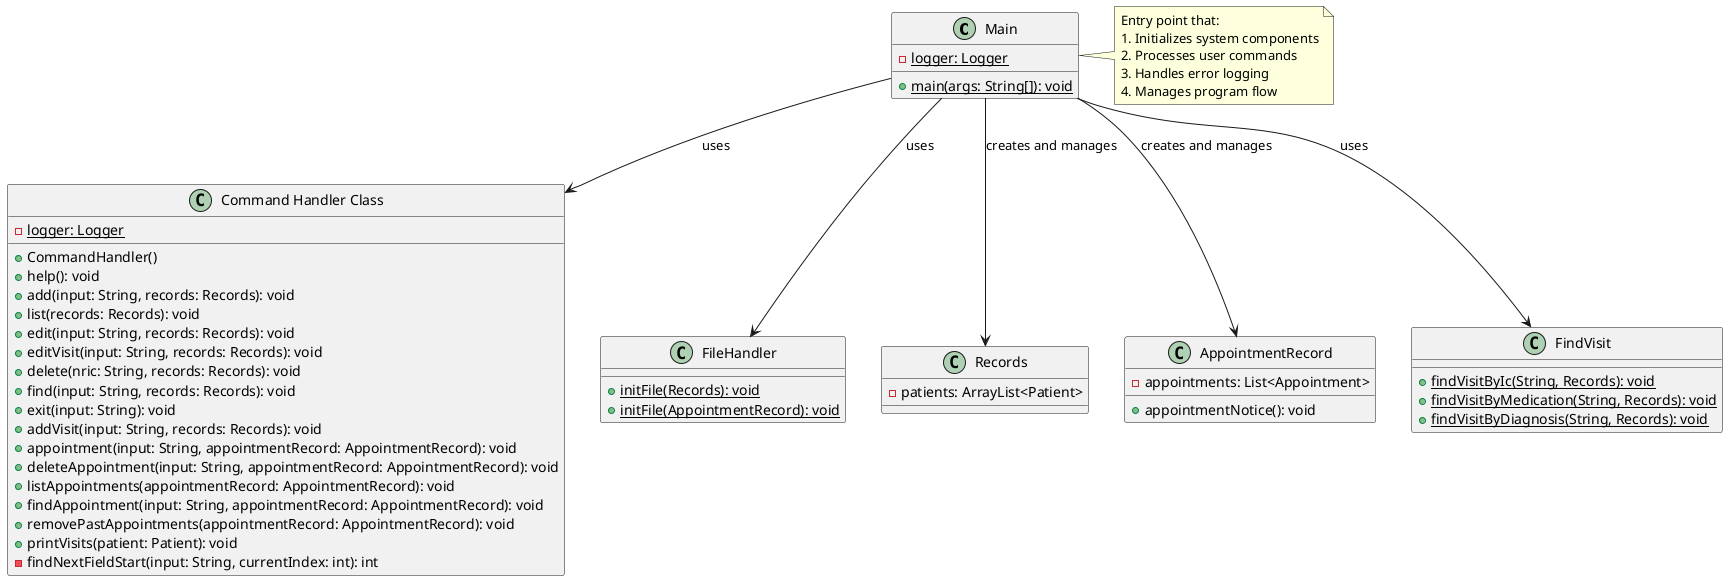 @startuml
'https://plantuml.com/class-diagram

class Main {
    -{static} logger: Logger
    +{static} main(args: String[]): void
}

class "Command Handler Class" as CommandHandler {
    -{static} logger: Logger
    +CommandHandler()
    +help(): void
    +add(input: String, records: Records): void
    +list(records: Records): void
    +edit(input: String, records: Records): void
    +editVisit(input: String, records: Records): void
    +delete(nric: String, records: Records): void
    +find(input: String, records: Records): void
    +exit(input: String): void
    +addVisit(input: String, records: Records): void
    +appointment(input: String, appointmentRecord: AppointmentRecord): void
    +deleteAppointment(input: String, appointmentRecord: AppointmentRecord): void
    +listAppointments(appointmentRecord: AppointmentRecord): void
    +findAppointment(input: String, appointmentRecord: AppointmentRecord): void
    +removePastAppointments(appointmentRecord: AppointmentRecord): void
    +printVisits(patient: Patient): void
    -findNextFieldStart(input: String, currentIndex: int): int
}

class FileHandler {
    +{static} initFile(Records): void
    +{static} initFile(AppointmentRecord): void
}

class Records {
    -patients: ArrayList<Patient>
}

class AppointmentRecord {
    -appointments: List<Appointment>
    +appointmentNotice(): void
}

class FindVisit {
    +{static} findVisitByIc(String, Records): void
    +{static} findVisitByMedication(String, Records): void
    +{static} findVisitByDiagnosis(String, Records): void
}

Main --> CommandHandler : uses
Main --> FileHandler : uses
Main --> FindVisit : uses
Main --> Records : creates and manages
Main --> AppointmentRecord : creates and manages

note right of Main
  Entry point that:
  1. Initializes system components
  2. Processes user commands
  3. Handles error logging
  4. Manages program flow
end note

@enduml